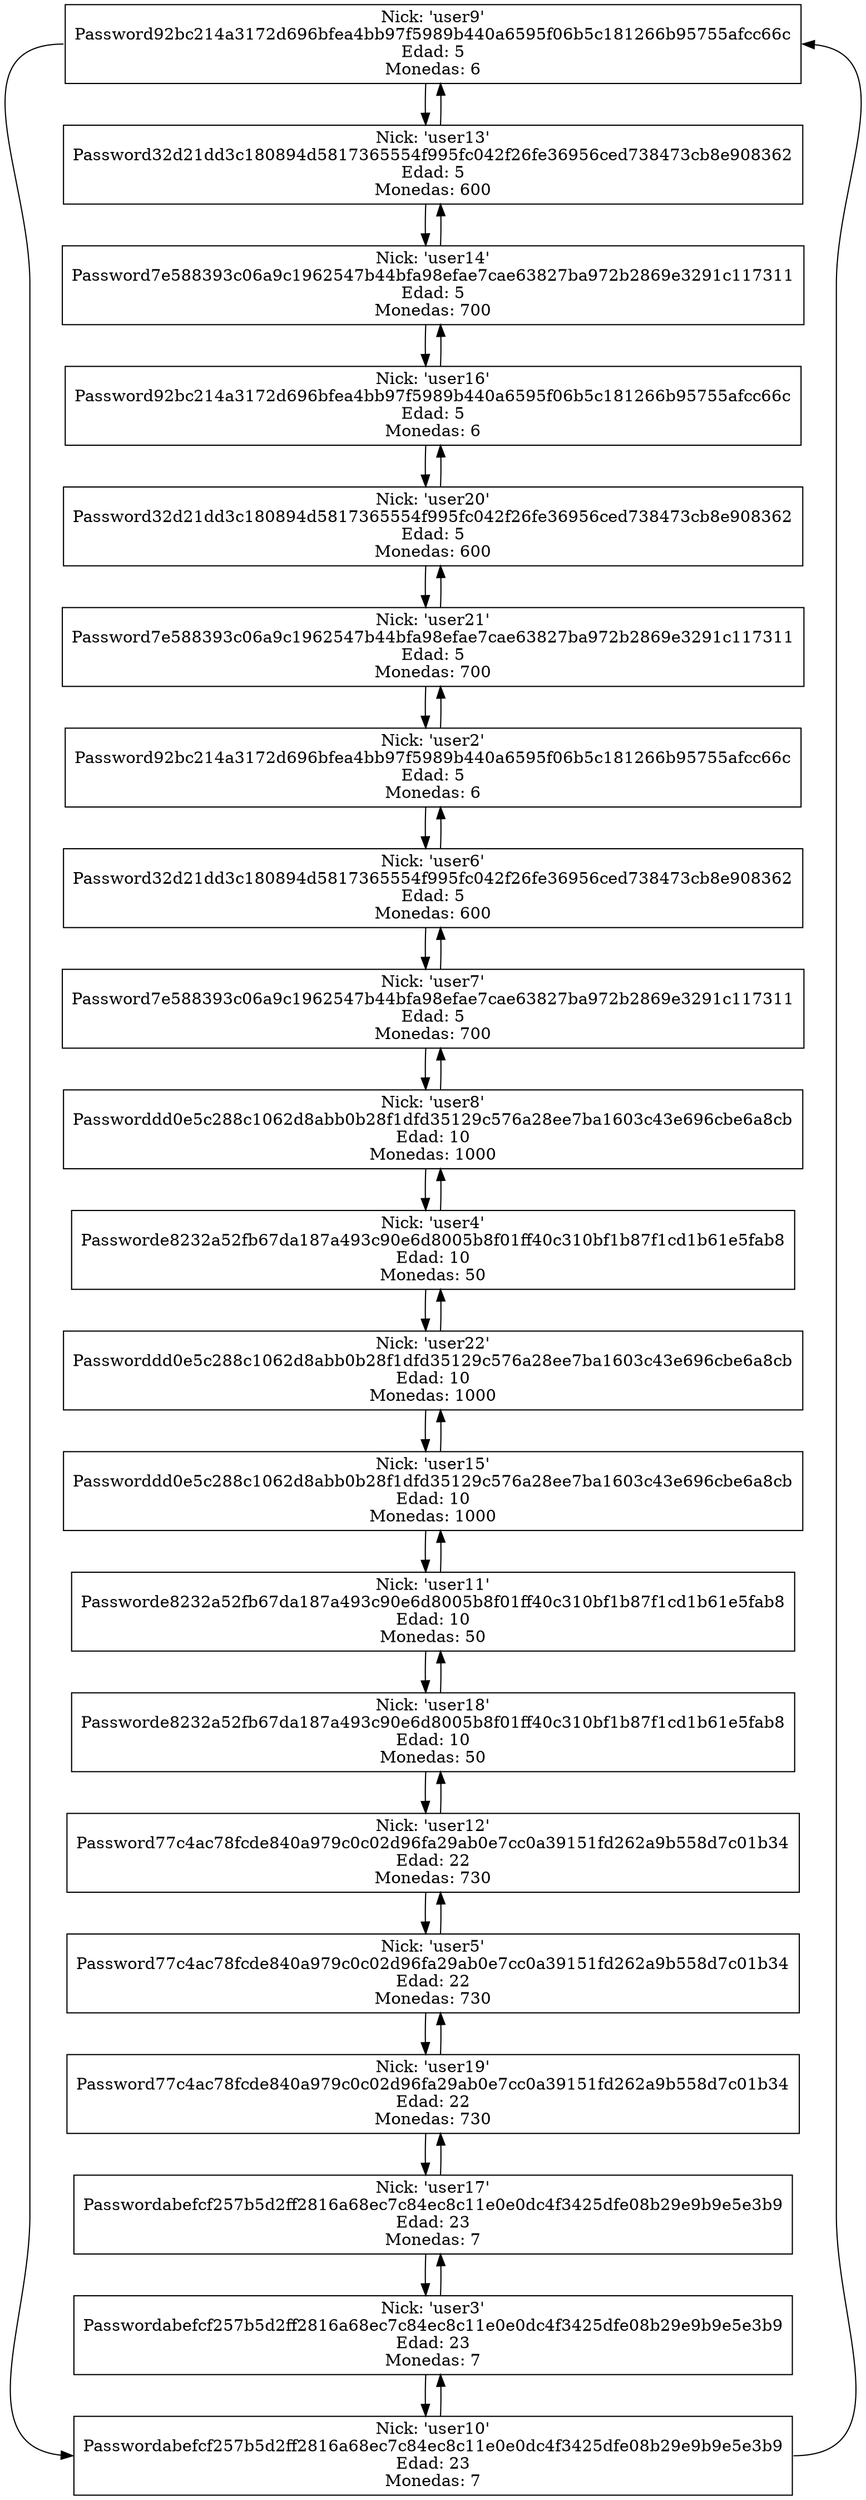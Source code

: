 digraph G {
graph [rankdir = TB ]
node [shape = box]
"user9"[label="Nick: 'user9'
Password92bc214a3172d696bfea4bb97f5989b440a6595f06b5c181266b95755afcc66c
Edad: 5
Monedas: 6"];
user9->user13
"user13" [label="Nick: 'user13'
Password32d21dd3c180894d5817365554f995fc042f26fe36956ced738473cb8e908362
Edad: 5
Monedas: 600"];
"user13"->"user14"
"user13"->"user9"
"user14" [label="Nick: 'user14'
Password7e588393c06a9c1962547b44bfa98efae7cae63827ba972b2869e3291c117311
Edad: 5
Monedas: 700"];
"user14"->"user16"
"user14"->"user13"
"user16" [label="Nick: 'user16'
Password92bc214a3172d696bfea4bb97f5989b440a6595f06b5c181266b95755afcc66c
Edad: 5
Monedas: 6"];
"user16"->"user20"
"user16"->"user14"
"user20" [label="Nick: 'user20'
Password32d21dd3c180894d5817365554f995fc042f26fe36956ced738473cb8e908362
Edad: 5
Monedas: 600"];
"user20"->"user21"
"user20"->"user16"
"user21" [label="Nick: 'user21'
Password7e588393c06a9c1962547b44bfa98efae7cae63827ba972b2869e3291c117311
Edad: 5
Monedas: 700"];
"user21"->"user2"
"user21"->"user20"
"user2" [label="Nick: 'user2'
Password92bc214a3172d696bfea4bb97f5989b440a6595f06b5c181266b95755afcc66c
Edad: 5
Monedas: 6"];
"user2"->"user6"
"user2"->"user21"
"user6" [label="Nick: 'user6'
Password32d21dd3c180894d5817365554f995fc042f26fe36956ced738473cb8e908362
Edad: 5
Monedas: 600"];
"user6"->"user7"
"user6"->"user2"
"user7" [label="Nick: 'user7'
Password7e588393c06a9c1962547b44bfa98efae7cae63827ba972b2869e3291c117311
Edad: 5
Monedas: 700"];
"user7"->"user8"
"user7"->"user6"
"user8" [label="Nick: 'user8'
Passworddd0e5c288c1062d8abb0b28f1dfd35129c576a28ee7ba1603c43e696cbe6a8cb
Edad: 10
Monedas: 1000"];
"user8"->"user4"
"user8"->"user7"
"user4" [label="Nick: 'user4'
Passworde8232a52fb67da187a493c90e6d8005b8f01ff40c310bf1b87f1cd1b61e5fab8
Edad: 10
Monedas: 50"];
"user4"->"user22"
"user4"->"user8"
"user22" [label="Nick: 'user22'
Passworddd0e5c288c1062d8abb0b28f1dfd35129c576a28ee7ba1603c43e696cbe6a8cb
Edad: 10
Monedas: 1000"];
"user22"->"user15"
"user22"->"user4"
"user15" [label="Nick: 'user15'
Passworddd0e5c288c1062d8abb0b28f1dfd35129c576a28ee7ba1603c43e696cbe6a8cb
Edad: 10
Monedas: 1000"];
"user15"->"user11"
"user15"->"user22"
"user11" [label="Nick: 'user11'
Passworde8232a52fb67da187a493c90e6d8005b8f01ff40c310bf1b87f1cd1b61e5fab8
Edad: 10
Monedas: 50"];
"user11"->"user18"
"user11"->"user15"
"user18" [label="Nick: 'user18'
Passworde8232a52fb67da187a493c90e6d8005b8f01ff40c310bf1b87f1cd1b61e5fab8
Edad: 10
Monedas: 50"];
"user18"->"user12"
"user18"->"user11"
"user12" [label="Nick: 'user12'
Password77c4ac78fcde840a979c0c02d96fa29ab0e7cc0a39151fd262a9b558d7c01b34
Edad: 22
Monedas: 730"];
"user12"->"user5"
"user12"->"user18"
"user5" [label="Nick: 'user5'
Password77c4ac78fcde840a979c0c02d96fa29ab0e7cc0a39151fd262a9b558d7c01b34
Edad: 22
Monedas: 730"];
"user5"->"user19"
"user5"->"user12"
"user19" [label="Nick: 'user19'
Password77c4ac78fcde840a979c0c02d96fa29ab0e7cc0a39151fd262a9b558d7c01b34
Edad: 22
Monedas: 730"];
"user19"->"user17"
"user19"->"user5"
"user17" [label="Nick: 'user17'
Passwordabefcf257b5d2ff2816a68ec7c84ec8c11e0e0dc4f3425dfe08b29e9b9e5e3b9
Edad: 23
Monedas: 7"];
"user17"->"user3"
"user17"->"user19"
"user3" [label="Nick: 'user3'
Passwordabefcf257b5d2ff2816a68ec7c84ec8c11e0e0dc4f3425dfe08b29e9b9e5e3b9
Edad: 23
Monedas: 7"];
"user3"->"user10"
"user3"->"user17"
"user10"[label="Nick: 'user10'
Passwordabefcf257b5d2ff2816a68ec7c84ec8c11e0e0dc4f3425dfe08b29e9b9e5e3b9
Edad: 23
Monedas: 7"];
"user10"->"user3"
"user10":e->"user9":e
"user9":w->"user10":w
}